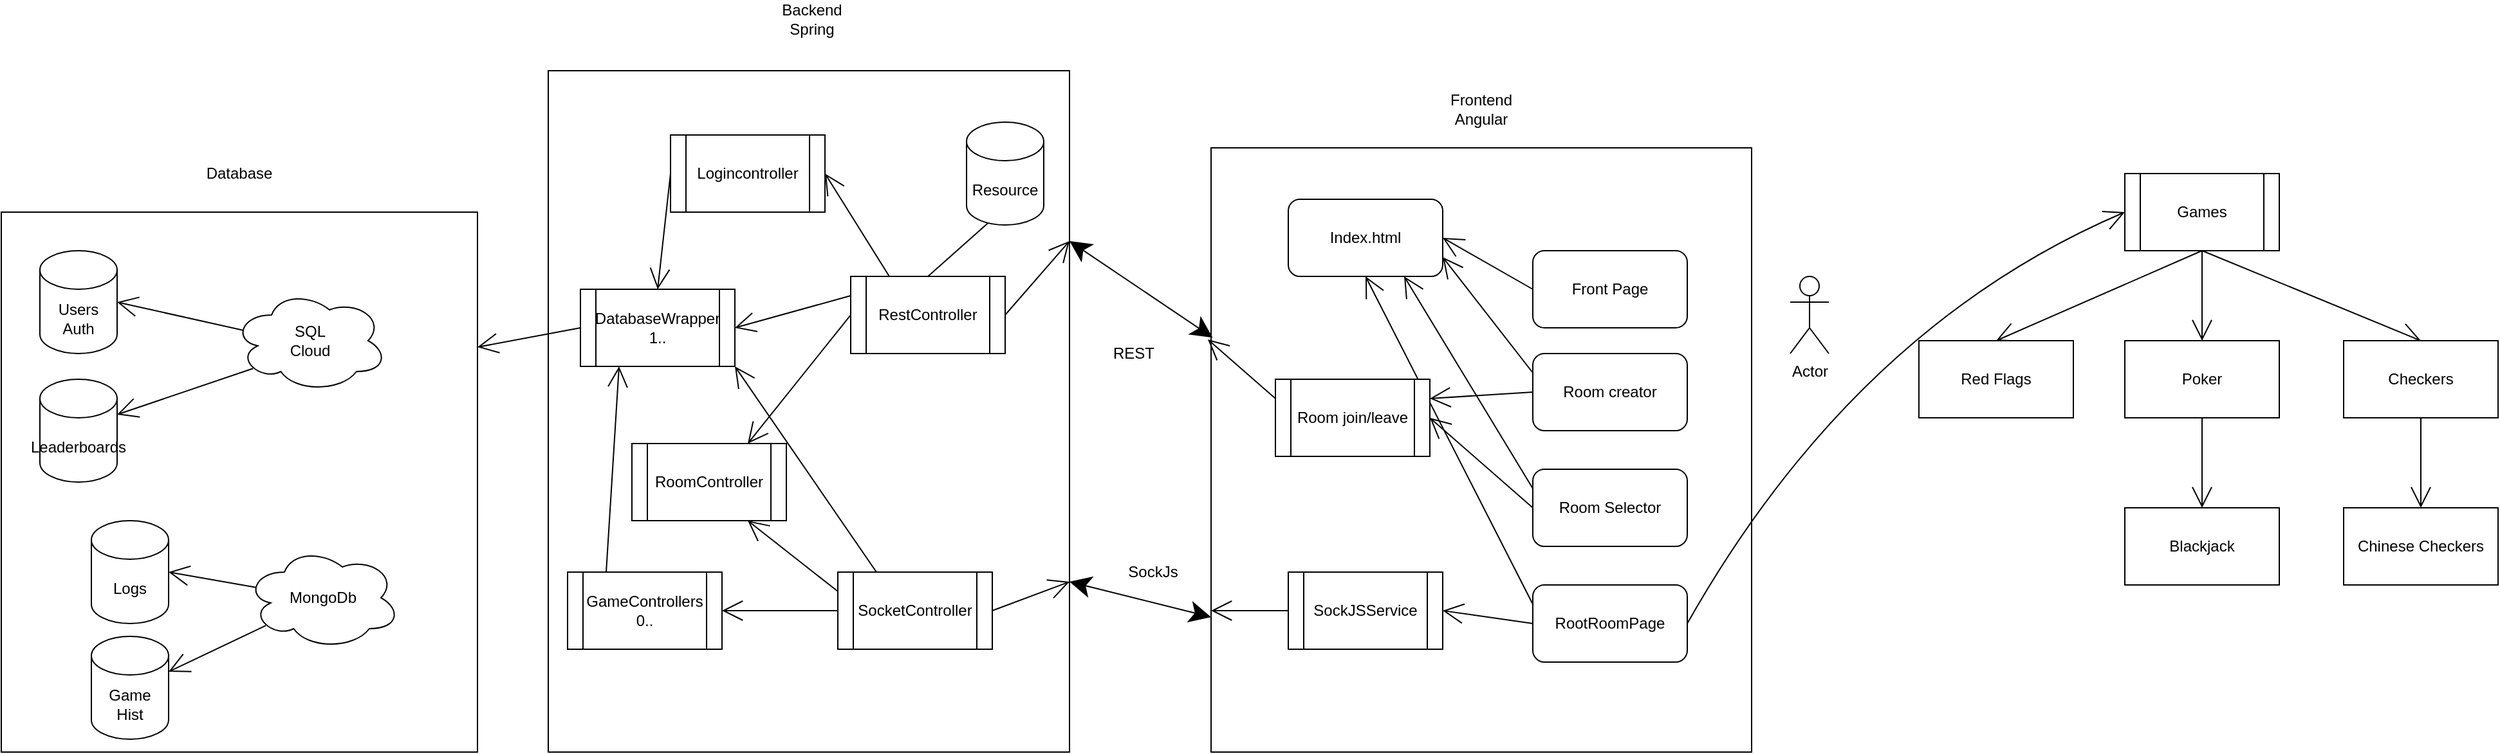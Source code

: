<mxfile version="15.3.5" type="device"><diagram id="IgNcjnocI0Mp1gjAN_4C" name="Page-1"><mxGraphModel dx="1222" dy="1215" grid="1" gridSize="10" guides="1" tooltips="1" connect="1" arrows="1" fold="1" page="1" pageScale="1" pageWidth="850" pageHeight="1100" math="0" shadow="0"><root><mxCell id="0"/><mxCell id="1" parent="0"/><mxCell id="oCbgjtnzrj2aXZR3rnXl-2" value="" style="rounded=0;whiteSpace=wrap;html=1;hachureGap=4;pointerEvents=0;" parent="1" vertex="1"><mxGeometry x="610" y="320" width="405" height="530" as="geometry"/></mxCell><mxCell id="oCbgjtnzrj2aXZR3rnXl-3" value="Backend&lt;br&gt;Spring" style="text;html=1;strokeColor=none;fillColor=none;align=center;verticalAlign=middle;whiteSpace=wrap;rounded=0;hachureGap=4;pointerEvents=0;" parent="1" vertex="1"><mxGeometry x="795" y="270" width="40" height="20" as="geometry"/></mxCell><mxCell id="oCbgjtnzrj2aXZR3rnXl-4" value="" style="rounded=0;whiteSpace=wrap;html=1;hachureGap=4;pointerEvents=0;" parent="1" vertex="1"><mxGeometry x="1125" y="380" width="420" height="470" as="geometry"/></mxCell><mxCell id="oCbgjtnzrj2aXZR3rnXl-5" value="Frontend&lt;br&gt;Angular" style="text;html=1;strokeColor=none;fillColor=none;align=center;verticalAlign=middle;whiteSpace=wrap;rounded=0;hachureGap=4;pointerEvents=0;" parent="1" vertex="1"><mxGeometry x="1315" y="340" width="40" height="20" as="geometry"/></mxCell><mxCell id="oCbgjtnzrj2aXZR3rnXl-8" value="" style="endArrow=classic;startArrow=classic;html=1;startSize=14;endSize=14;sourcePerimeterSpacing=8;targetPerimeterSpacing=8;entryX=0.003;entryY=0.314;entryDx=0;entryDy=0;exitX=1;exitY=0.25;exitDx=0;exitDy=0;entryPerimeter=0;" parent="1" source="oCbgjtnzrj2aXZR3rnXl-2" target="oCbgjtnzrj2aXZR3rnXl-4" edge="1"><mxGeometry width="50" height="50" relative="1" as="geometry"><mxPoint x="1065" y="570" as="sourcePoint"/><mxPoint x="1115" y="520" as="targetPoint"/></mxGeometry></mxCell><mxCell id="oCbgjtnzrj2aXZR3rnXl-9" value="REST" style="text;html=1;strokeColor=none;fillColor=none;align=center;verticalAlign=middle;whiteSpace=wrap;rounded=0;hachureGap=4;pointerEvents=0;" parent="1" vertex="1"><mxGeometry x="1045" y="530" width="40" height="20" as="geometry"/></mxCell><mxCell id="oCbgjtnzrj2aXZR3rnXl-10" value="" style="endArrow=classic;startArrow=classic;html=1;startSize=14;endSize=14;sourcePerimeterSpacing=8;targetPerimeterSpacing=8;exitX=1;exitY=0.75;exitDx=0;exitDy=0;" parent="1" source="oCbgjtnzrj2aXZR3rnXl-2" edge="1"><mxGeometry width="50" height="50" relative="1" as="geometry"><mxPoint x="1035" y="710" as="sourcePoint"/><mxPoint x="1125" y="745" as="targetPoint"/></mxGeometry></mxCell><mxCell id="oCbgjtnzrj2aXZR3rnXl-11" value="SockJs" style="text;html=1;strokeColor=none;fillColor=none;align=center;verticalAlign=middle;whiteSpace=wrap;rounded=0;hachureGap=4;pointerEvents=0;" parent="1" vertex="1"><mxGeometry x="1060" y="700" width="40" height="20" as="geometry"/></mxCell><mxCell id="oCbgjtnzrj2aXZR3rnXl-16" style="edgeStyle=none;curved=1;rounded=0;orthogonalLoop=1;jettySize=auto;html=1;exitX=0.5;exitY=1;exitDx=0;exitDy=0;entryX=0.5;entryY=0;entryDx=0;entryDy=0;endArrow=open;startSize=14;endSize=14;sourcePerimeterSpacing=8;targetPerimeterSpacing=8;" parent="1" source="oCbgjtnzrj2aXZR3rnXl-14" target="oCbgjtnzrj2aXZR3rnXl-15" edge="1"><mxGeometry relative="1" as="geometry"/></mxCell><mxCell id="oCbgjtnzrj2aXZR3rnXl-18" style="edgeStyle=none;curved=1;rounded=0;orthogonalLoop=1;jettySize=auto;html=1;exitX=0.5;exitY=1;exitDx=0;exitDy=0;entryX=0.5;entryY=0;entryDx=0;entryDy=0;endArrow=open;startSize=14;endSize=14;sourcePerimeterSpacing=8;targetPerimeterSpacing=8;" parent="1" source="oCbgjtnzrj2aXZR3rnXl-14" target="oCbgjtnzrj2aXZR3rnXl-17" edge="1"><mxGeometry relative="1" as="geometry"/></mxCell><mxCell id="oCbgjtnzrj2aXZR3rnXl-22" style="edgeStyle=none;curved=1;rounded=0;orthogonalLoop=1;jettySize=auto;html=1;exitX=0.5;exitY=1;exitDx=0;exitDy=0;entryX=0.5;entryY=0;entryDx=0;entryDy=0;endArrow=open;startSize=14;endSize=14;sourcePerimeterSpacing=8;targetPerimeterSpacing=8;" parent="1" source="oCbgjtnzrj2aXZR3rnXl-14" target="oCbgjtnzrj2aXZR3rnXl-21" edge="1"><mxGeometry relative="1" as="geometry"/></mxCell><mxCell id="oCbgjtnzrj2aXZR3rnXl-14" value="Games" style="shape=process;whiteSpace=wrap;html=1;backgroundOutline=1;hachureGap=4;pointerEvents=0;" parent="1" vertex="1"><mxGeometry x="1835" y="400" width="120" height="60" as="geometry"/></mxCell><mxCell id="oCbgjtnzrj2aXZR3rnXl-15" value="Red Flags" style="rounded=0;whiteSpace=wrap;html=1;hachureGap=4;pointerEvents=0;" parent="1" vertex="1"><mxGeometry x="1675" y="530" width="120" height="60" as="geometry"/></mxCell><mxCell id="oCbgjtnzrj2aXZR3rnXl-20" style="edgeStyle=none;curved=1;rounded=0;orthogonalLoop=1;jettySize=auto;html=1;exitX=0.5;exitY=1;exitDx=0;exitDy=0;entryX=0.5;entryY=0;entryDx=0;entryDy=0;endArrow=open;startSize=14;endSize=14;sourcePerimeterSpacing=8;targetPerimeterSpacing=8;" parent="1" source="oCbgjtnzrj2aXZR3rnXl-17" target="oCbgjtnzrj2aXZR3rnXl-19" edge="1"><mxGeometry relative="1" as="geometry"/></mxCell><mxCell id="oCbgjtnzrj2aXZR3rnXl-17" value="Poker" style="rounded=0;whiteSpace=wrap;html=1;hachureGap=4;pointerEvents=0;" parent="1" vertex="1"><mxGeometry x="1835" y="530" width="120" height="60" as="geometry"/></mxCell><mxCell id="oCbgjtnzrj2aXZR3rnXl-19" value="Blackjack" style="rounded=0;whiteSpace=wrap;html=1;hachureGap=4;pointerEvents=0;" parent="1" vertex="1"><mxGeometry x="1835" y="660" width="120" height="60" as="geometry"/></mxCell><mxCell id="oCbgjtnzrj2aXZR3rnXl-24" style="edgeStyle=none;curved=1;rounded=0;orthogonalLoop=1;jettySize=auto;html=1;exitX=0.5;exitY=1;exitDx=0;exitDy=0;entryX=0.5;entryY=0;entryDx=0;entryDy=0;endArrow=open;startSize=14;endSize=14;sourcePerimeterSpacing=8;targetPerimeterSpacing=8;" parent="1" source="oCbgjtnzrj2aXZR3rnXl-21" target="oCbgjtnzrj2aXZR3rnXl-23" edge="1"><mxGeometry relative="1" as="geometry"/></mxCell><mxCell id="oCbgjtnzrj2aXZR3rnXl-21" value="Checkers" style="rounded=0;whiteSpace=wrap;html=1;hachureGap=4;pointerEvents=0;" parent="1" vertex="1"><mxGeometry x="2005" y="530" width="120" height="60" as="geometry"/></mxCell><mxCell id="oCbgjtnzrj2aXZR3rnXl-23" value="Chinese Checkers" style="rounded=0;whiteSpace=wrap;html=1;hachureGap=4;pointerEvents=0;" parent="1" vertex="1"><mxGeometry x="2005" y="660" width="120" height="60" as="geometry"/></mxCell><mxCell id="oCbgjtnzrj2aXZR3rnXl-43" style="edgeStyle=none;curved=1;rounded=0;orthogonalLoop=1;jettySize=auto;html=1;exitX=0;exitY=0.5;exitDx=0;exitDy=0;entryX=1;entryY=0.5;entryDx=0;entryDy=0;endArrow=open;startSize=14;endSize=14;sourcePerimeterSpacing=8;targetPerimeterSpacing=8;" parent="1" source="oCbgjtnzrj2aXZR3rnXl-25" target="oCbgjtnzrj2aXZR3rnXl-42" edge="1"><mxGeometry relative="1" as="geometry"/></mxCell><mxCell id="oCbgjtnzrj2aXZR3rnXl-25" value="Front Page" style="rounded=1;whiteSpace=wrap;html=1;hachureGap=4;pointerEvents=0;" parent="1" vertex="1"><mxGeometry x="1375" y="460" width="120" height="60" as="geometry"/></mxCell><mxCell id="oCbgjtnzrj2aXZR3rnXl-28" style="edgeStyle=none;curved=1;rounded=0;orthogonalLoop=1;jettySize=auto;html=1;exitX=0;exitY=0.5;exitDx=0;exitDy=0;endArrow=open;startSize=14;endSize=14;sourcePerimeterSpacing=8;targetPerimeterSpacing=8;" parent="1" source="oCbgjtnzrj2aXZR3rnXl-26" edge="1"><mxGeometry relative="1" as="geometry"><mxPoint x="1125" y="740" as="targetPoint"/></mxGeometry></mxCell><mxCell id="oCbgjtnzrj2aXZR3rnXl-26" value="SockJSService" style="shape=process;whiteSpace=wrap;html=1;backgroundOutline=1;hachureGap=4;pointerEvents=0;" parent="1" vertex="1"><mxGeometry x="1185" y="710" width="120" height="60" as="geometry"/></mxCell><mxCell id="oCbgjtnzrj2aXZR3rnXl-30" style="edgeStyle=none;curved=1;rounded=0;orthogonalLoop=1;jettySize=auto;html=1;exitX=1;exitY=0.5;exitDx=0;exitDy=0;entryX=1;entryY=0.75;entryDx=0;entryDy=0;endArrow=open;startSize=14;endSize=14;sourcePerimeterSpacing=8;targetPerimeterSpacing=8;" parent="1" source="oCbgjtnzrj2aXZR3rnXl-29" target="oCbgjtnzrj2aXZR3rnXl-2" edge="1"><mxGeometry relative="1" as="geometry"/></mxCell><mxCell id="oCbgjtnzrj2aXZR3rnXl-53" style="edgeStyle=none;curved=1;rounded=0;orthogonalLoop=1;jettySize=auto;html=1;exitX=0;exitY=0.25;exitDx=0;exitDy=0;entryX=0.75;entryY=1;entryDx=0;entryDy=0;endArrow=open;startSize=14;endSize=14;sourcePerimeterSpacing=8;targetPerimeterSpacing=8;" parent="1" source="oCbgjtnzrj2aXZR3rnXl-29" target="oCbgjtnzrj2aXZR3rnXl-49" edge="1"><mxGeometry relative="1" as="geometry"/></mxCell><mxCell id="oCbgjtnzrj2aXZR3rnXl-55" style="edgeStyle=none;curved=1;rounded=0;orthogonalLoop=1;jettySize=auto;html=1;exitX=0;exitY=0.5;exitDx=0;exitDy=0;entryX=1;entryY=0.5;entryDx=0;entryDy=0;endArrow=open;startSize=14;endSize=14;sourcePerimeterSpacing=8;targetPerimeterSpacing=8;" parent="1" source="oCbgjtnzrj2aXZR3rnXl-29" target="oCbgjtnzrj2aXZR3rnXl-54" edge="1"><mxGeometry relative="1" as="geometry"/></mxCell><mxCell id="oCbgjtnzrj2aXZR3rnXl-64" style="edgeStyle=none;curved=1;rounded=0;orthogonalLoop=1;jettySize=auto;html=1;exitX=0.25;exitY=0;exitDx=0;exitDy=0;entryX=1;entryY=1;entryDx=0;entryDy=0;endArrow=open;startSize=14;endSize=14;sourcePerimeterSpacing=8;targetPerimeterSpacing=8;" parent="1" source="oCbgjtnzrj2aXZR3rnXl-29" target="oCbgjtnzrj2aXZR3rnXl-61" edge="1"><mxGeometry relative="1" as="geometry"/></mxCell><mxCell id="oCbgjtnzrj2aXZR3rnXl-29" value="SocketController" style="shape=process;whiteSpace=wrap;html=1;backgroundOutline=1;hachureGap=4;pointerEvents=0;" parent="1" vertex="1"><mxGeometry x="835" y="710" width="120" height="60" as="geometry"/></mxCell><mxCell id="oCbgjtnzrj2aXZR3rnXl-31" value="" style="rounded=0;whiteSpace=wrap;html=1;hachureGap=4;pointerEvents=0;" parent="1" vertex="1"><mxGeometry x="185" y="430" width="370" height="420" as="geometry"/></mxCell><mxCell id="oCbgjtnzrj2aXZR3rnXl-32" value="Database" style="text;html=1;strokeColor=none;fillColor=none;align=center;verticalAlign=middle;whiteSpace=wrap;rounded=0;hachureGap=4;pointerEvents=0;" parent="1" vertex="1"><mxGeometry x="350" y="390" width="40" height="20" as="geometry"/></mxCell><mxCell id="oCbgjtnzrj2aXZR3rnXl-41" style="edgeStyle=none;curved=1;rounded=0;orthogonalLoop=1;jettySize=auto;html=1;exitX=0;exitY=0.5;exitDx=0;exitDy=0;entryX=1;entryY=0.25;entryDx=0;entryDy=0;endArrow=open;startSize=14;endSize=14;sourcePerimeterSpacing=8;targetPerimeterSpacing=8;" parent="1" source="oCbgjtnzrj2aXZR3rnXl-33" target="oCbgjtnzrj2aXZR3rnXl-38" edge="1"><mxGeometry relative="1" as="geometry"/></mxCell><mxCell id="oCbgjtnzrj2aXZR3rnXl-44" style="edgeStyle=none;curved=1;rounded=0;orthogonalLoop=1;jettySize=auto;html=1;exitX=0;exitY=0.25;exitDx=0;exitDy=0;entryX=1;entryY=0.75;entryDx=0;entryDy=0;endArrow=open;startSize=14;endSize=14;sourcePerimeterSpacing=8;targetPerimeterSpacing=8;" parent="1" source="oCbgjtnzrj2aXZR3rnXl-33" target="oCbgjtnzrj2aXZR3rnXl-42" edge="1"><mxGeometry relative="1" as="geometry"/></mxCell><mxCell id="oCbgjtnzrj2aXZR3rnXl-33" value="Room creator" style="rounded=1;whiteSpace=wrap;html=1;hachureGap=4;pointerEvents=0;" parent="1" vertex="1"><mxGeometry x="1375" y="540" width="120" height="60" as="geometry"/></mxCell><mxCell id="oCbgjtnzrj2aXZR3rnXl-40" style="edgeStyle=none;curved=1;rounded=0;orthogonalLoop=1;jettySize=auto;html=1;exitX=0;exitY=0.5;exitDx=0;exitDy=0;entryX=1;entryY=0.5;entryDx=0;entryDy=0;endArrow=open;startSize=14;endSize=14;sourcePerimeterSpacing=8;targetPerimeterSpacing=8;" parent="1" source="oCbgjtnzrj2aXZR3rnXl-34" target="oCbgjtnzrj2aXZR3rnXl-38" edge="1"><mxGeometry relative="1" as="geometry"/></mxCell><mxCell id="oCbgjtnzrj2aXZR3rnXl-45" style="edgeStyle=none;curved=1;rounded=0;orthogonalLoop=1;jettySize=auto;html=1;exitX=0;exitY=0.25;exitDx=0;exitDy=0;entryX=0.75;entryY=1;entryDx=0;entryDy=0;endArrow=open;startSize=14;endSize=14;sourcePerimeterSpacing=8;targetPerimeterSpacing=8;" parent="1" source="oCbgjtnzrj2aXZR3rnXl-34" target="oCbgjtnzrj2aXZR3rnXl-42" edge="1"><mxGeometry relative="1" as="geometry"/></mxCell><mxCell id="oCbgjtnzrj2aXZR3rnXl-34" value="Room Selector" style="rounded=1;whiteSpace=wrap;html=1;hachureGap=4;pointerEvents=0;" parent="1" vertex="1"><mxGeometry x="1375" y="630" width="120" height="60" as="geometry"/></mxCell><mxCell id="oCbgjtnzrj2aXZR3rnXl-36" style="edgeStyle=none;curved=1;rounded=0;orthogonalLoop=1;jettySize=auto;html=1;exitX=1;exitY=0.5;exitDx=0;exitDy=0;endArrow=open;startSize=14;endSize=14;sourcePerimeterSpacing=8;targetPerimeterSpacing=8;entryX=0;entryY=0.5;entryDx=0;entryDy=0;" parent="1" source="oCbgjtnzrj2aXZR3rnXl-35" target="oCbgjtnzrj2aXZR3rnXl-14" edge="1"><mxGeometry relative="1" as="geometry"><mxPoint x="1665" y="450" as="targetPoint"/><Array as="points"><mxPoint x="1625" y="520"/></Array></mxGeometry></mxCell><mxCell id="oCbgjtnzrj2aXZR3rnXl-46" style="edgeStyle=none;curved=1;rounded=0;orthogonalLoop=1;jettySize=auto;html=1;exitX=0;exitY=0.25;exitDx=0;exitDy=0;entryX=0.5;entryY=1;entryDx=0;entryDy=0;endArrow=open;startSize=14;endSize=14;sourcePerimeterSpacing=8;targetPerimeterSpacing=8;" parent="1" source="oCbgjtnzrj2aXZR3rnXl-35" target="oCbgjtnzrj2aXZR3rnXl-42" edge="1"><mxGeometry relative="1" as="geometry"/></mxCell><mxCell id="oCbgjtnzrj2aXZR3rnXl-48" style="edgeStyle=none;curved=1;rounded=0;orthogonalLoop=1;jettySize=auto;html=1;exitX=0;exitY=0.5;exitDx=0;exitDy=0;entryX=1;entryY=0.5;entryDx=0;entryDy=0;endArrow=open;startSize=14;endSize=14;sourcePerimeterSpacing=8;targetPerimeterSpacing=8;" parent="1" source="oCbgjtnzrj2aXZR3rnXl-35" target="oCbgjtnzrj2aXZR3rnXl-26" edge="1"><mxGeometry relative="1" as="geometry"/></mxCell><mxCell id="oCbgjtnzrj2aXZR3rnXl-35" value="RootRoomPage" style="rounded=1;whiteSpace=wrap;html=1;hachureGap=4;pointerEvents=0;" parent="1" vertex="1"><mxGeometry x="1375" y="720" width="120" height="60" as="geometry"/></mxCell><mxCell id="oCbgjtnzrj2aXZR3rnXl-47" style="edgeStyle=none;curved=1;rounded=0;orthogonalLoop=1;jettySize=auto;html=1;exitX=0;exitY=0.25;exitDx=0;exitDy=0;entryX=-0.006;entryY=0.317;entryDx=0;entryDy=0;entryPerimeter=0;endArrow=open;startSize=14;endSize=14;sourcePerimeterSpacing=8;targetPerimeterSpacing=8;" parent="1" source="oCbgjtnzrj2aXZR3rnXl-38" target="oCbgjtnzrj2aXZR3rnXl-4" edge="1"><mxGeometry relative="1" as="geometry"/></mxCell><mxCell id="oCbgjtnzrj2aXZR3rnXl-38" value="Room join/leave" style="shape=process;whiteSpace=wrap;html=1;backgroundOutline=1;hachureGap=4;pointerEvents=0;" parent="1" vertex="1"><mxGeometry x="1175" y="560" width="120" height="60" as="geometry"/></mxCell><mxCell id="oCbgjtnzrj2aXZR3rnXl-42" value="Index.html" style="rounded=1;whiteSpace=wrap;html=1;hachureGap=4;pointerEvents=0;" parent="1" vertex="1"><mxGeometry x="1185" y="420" width="120" height="60" as="geometry"/></mxCell><mxCell id="oCbgjtnzrj2aXZR3rnXl-49" value="RoomController" style="shape=process;whiteSpace=wrap;html=1;backgroundOutline=1;hachureGap=4;pointerEvents=0;" parent="1" vertex="1"><mxGeometry x="675" y="610" width="120" height="60" as="geometry"/></mxCell><mxCell id="oCbgjtnzrj2aXZR3rnXl-52" style="edgeStyle=none;curved=1;rounded=0;orthogonalLoop=1;jettySize=auto;html=1;exitX=0;exitY=0.5;exitDx=0;exitDy=0;entryX=0.75;entryY=0;entryDx=0;entryDy=0;endArrow=open;startSize=14;endSize=14;sourcePerimeterSpacing=8;targetPerimeterSpacing=8;" parent="1" source="oCbgjtnzrj2aXZR3rnXl-51" target="oCbgjtnzrj2aXZR3rnXl-49" edge="1"><mxGeometry relative="1" as="geometry"/></mxCell><mxCell id="oCbgjtnzrj2aXZR3rnXl-56" style="edgeStyle=none;curved=1;rounded=0;orthogonalLoop=1;jettySize=auto;html=1;exitX=1;exitY=0.5;exitDx=0;exitDy=0;entryX=1;entryY=0.25;entryDx=0;entryDy=0;endArrow=open;startSize=14;endSize=14;sourcePerimeterSpacing=8;targetPerimeterSpacing=8;" parent="1" source="oCbgjtnzrj2aXZR3rnXl-51" target="oCbgjtnzrj2aXZR3rnXl-2" edge="1"><mxGeometry relative="1" as="geometry"/></mxCell><mxCell id="oCbgjtnzrj2aXZR3rnXl-63" style="edgeStyle=none;curved=1;rounded=0;orthogonalLoop=1;jettySize=auto;html=1;exitX=0;exitY=0.25;exitDx=0;exitDy=0;entryX=1;entryY=0.5;entryDx=0;entryDy=0;endArrow=open;startSize=14;endSize=14;sourcePerimeterSpacing=8;targetPerimeterSpacing=8;" parent="1" source="oCbgjtnzrj2aXZR3rnXl-51" target="oCbgjtnzrj2aXZR3rnXl-61" edge="1"><mxGeometry relative="1" as="geometry"/></mxCell><mxCell id="oCbgjtnzrj2aXZR3rnXl-67" style="edgeStyle=none;curved=1;rounded=0;orthogonalLoop=1;jettySize=auto;html=1;exitX=0.5;exitY=0;exitDx=0;exitDy=0;entryX=1;entryY=0.5;entryDx=0;entryDy=0;entryPerimeter=0;endArrow=open;startSize=14;endSize=14;sourcePerimeterSpacing=8;targetPerimeterSpacing=8;" parent="1" source="oCbgjtnzrj2aXZR3rnXl-51" target="oCbgjtnzrj2aXZR3rnXl-60" edge="1"><mxGeometry relative="1" as="geometry"/></mxCell><mxCell id="oCbgjtnzrj2aXZR3rnXl-71" style="edgeStyle=none;curved=1;rounded=0;orthogonalLoop=1;jettySize=auto;html=1;exitX=0.25;exitY=0;exitDx=0;exitDy=0;entryX=1;entryY=0.5;entryDx=0;entryDy=0;endArrow=open;startSize=14;endSize=14;sourcePerimeterSpacing=8;targetPerimeterSpacing=8;" parent="1" source="oCbgjtnzrj2aXZR3rnXl-51" target="oCbgjtnzrj2aXZR3rnXl-69" edge="1"><mxGeometry relative="1" as="geometry"/></mxCell><mxCell id="oCbgjtnzrj2aXZR3rnXl-51" value="RestController" style="shape=process;whiteSpace=wrap;html=1;backgroundOutline=1;hachureGap=4;pointerEvents=0;" parent="1" vertex="1"><mxGeometry x="845" y="480" width="120" height="60" as="geometry"/></mxCell><mxCell id="oCbgjtnzrj2aXZR3rnXl-74" style="edgeStyle=none;curved=1;rounded=0;orthogonalLoop=1;jettySize=auto;html=1;exitX=0.25;exitY=0;exitDx=0;exitDy=0;entryX=0.25;entryY=1;entryDx=0;entryDy=0;endArrow=open;startSize=14;endSize=14;sourcePerimeterSpacing=8;targetPerimeterSpacing=8;" parent="1" source="oCbgjtnzrj2aXZR3rnXl-54" target="oCbgjtnzrj2aXZR3rnXl-61" edge="1"><mxGeometry relative="1" as="geometry"/></mxCell><mxCell id="oCbgjtnzrj2aXZR3rnXl-54" value="GameControllers&lt;br&gt;0.." style="shape=process;whiteSpace=wrap;html=1;backgroundOutline=1;hachureGap=4;pointerEvents=0;" parent="1" vertex="1"><mxGeometry x="625" y="710" width="120" height="60" as="geometry"/></mxCell><mxCell id="oCbgjtnzrj2aXZR3rnXl-60" value="Resource" style="shape=cylinder3;whiteSpace=wrap;html=1;boundedLbl=1;backgroundOutline=1;size=15;hachureGap=4;pointerEvents=0;" parent="1" vertex="1"><mxGeometry x="935" y="360" width="60" height="80" as="geometry"/></mxCell><mxCell id="oCbgjtnzrj2aXZR3rnXl-62" style="edgeStyle=none;curved=1;rounded=0;orthogonalLoop=1;jettySize=auto;html=1;exitX=0;exitY=0.5;exitDx=0;exitDy=0;entryX=1;entryY=0.25;entryDx=0;entryDy=0;endArrow=open;startSize=14;endSize=14;sourcePerimeterSpacing=8;targetPerimeterSpacing=8;" parent="1" source="oCbgjtnzrj2aXZR3rnXl-61" target="oCbgjtnzrj2aXZR3rnXl-31" edge="1"><mxGeometry relative="1" as="geometry"/></mxCell><mxCell id="oCbgjtnzrj2aXZR3rnXl-61" value="DatabaseWrapper&lt;br&gt;1.." style="shape=process;whiteSpace=wrap;html=1;backgroundOutline=1;hachureGap=4;pointerEvents=0;" parent="1" vertex="1"><mxGeometry x="635" y="490" width="120" height="60" as="geometry"/></mxCell><mxCell id="oCbgjtnzrj2aXZR3rnXl-65" value="Users&lt;br&gt;Auth" style="shape=cylinder3;whiteSpace=wrap;html=1;boundedLbl=1;backgroundOutline=1;size=15;hachureGap=4;pointerEvents=0;" parent="1" vertex="1"><mxGeometry x="215" y="460" width="60" height="80" as="geometry"/></mxCell><mxCell id="oCbgjtnzrj2aXZR3rnXl-68" value="Logs" style="shape=cylinder3;whiteSpace=wrap;html=1;boundedLbl=1;backgroundOutline=1;size=15;hachureGap=4;pointerEvents=0;" parent="1" vertex="1"><mxGeometry x="255" y="670" width="60" height="80" as="geometry"/></mxCell><mxCell id="oCbgjtnzrj2aXZR3rnXl-72" style="edgeStyle=none;curved=1;rounded=0;orthogonalLoop=1;jettySize=auto;html=1;exitX=0;exitY=0.5;exitDx=0;exitDy=0;entryX=0.5;entryY=0;entryDx=0;entryDy=0;endArrow=open;startSize=14;endSize=14;sourcePerimeterSpacing=8;targetPerimeterSpacing=8;" parent="1" source="oCbgjtnzrj2aXZR3rnXl-69" target="oCbgjtnzrj2aXZR3rnXl-61" edge="1"><mxGeometry relative="1" as="geometry"/></mxCell><mxCell id="oCbgjtnzrj2aXZR3rnXl-69" value="Logincontroller" style="shape=process;whiteSpace=wrap;html=1;backgroundOutline=1;hachureGap=4;pointerEvents=0;" parent="1" vertex="1"><mxGeometry x="705" y="370" width="120" height="60" as="geometry"/></mxCell><mxCell id="oCbgjtnzrj2aXZR3rnXl-73" value="Game&lt;br&gt;Hist" style="shape=cylinder3;whiteSpace=wrap;html=1;boundedLbl=1;backgroundOutline=1;size=15;hachureGap=4;pointerEvents=0;" parent="1" vertex="1"><mxGeometry x="255" y="760" width="60" height="80" as="geometry"/></mxCell><mxCell id="oCbgjtnzrj2aXZR3rnXl-78" style="edgeStyle=none;curved=1;rounded=0;orthogonalLoop=1;jettySize=auto;html=1;exitX=0.07;exitY=0.4;exitDx=0;exitDy=0;exitPerimeter=0;entryX=1;entryY=0.5;entryDx=0;entryDy=0;entryPerimeter=0;endArrow=open;startSize=14;endSize=14;sourcePerimeterSpacing=8;targetPerimeterSpacing=8;" parent="1" source="oCbgjtnzrj2aXZR3rnXl-76" target="oCbgjtnzrj2aXZR3rnXl-65" edge="1"><mxGeometry relative="1" as="geometry"/></mxCell><mxCell id="oCbgjtnzrj2aXZR3rnXl-82" style="edgeStyle=none;curved=1;rounded=0;orthogonalLoop=1;jettySize=auto;html=1;exitX=0.13;exitY=0.77;exitDx=0;exitDy=0;exitPerimeter=0;entryX=1;entryY=0;entryDx=0;entryDy=27.5;entryPerimeter=0;endArrow=open;startSize=14;endSize=14;sourcePerimeterSpacing=8;targetPerimeterSpacing=8;" parent="1" source="oCbgjtnzrj2aXZR3rnXl-76" target="oCbgjtnzrj2aXZR3rnXl-81" edge="1"><mxGeometry relative="1" as="geometry"/></mxCell><mxCell id="oCbgjtnzrj2aXZR3rnXl-76" value="SQL&lt;br&gt;Cloud" style="ellipse;shape=cloud;whiteSpace=wrap;html=1;hachureGap=4;pointerEvents=0;" parent="1" vertex="1"><mxGeometry x="365" y="490" width="120" height="80" as="geometry"/></mxCell><mxCell id="oCbgjtnzrj2aXZR3rnXl-79" style="edgeStyle=none;curved=1;rounded=0;orthogonalLoop=1;jettySize=auto;html=1;exitX=0.07;exitY=0.4;exitDx=0;exitDy=0;exitPerimeter=0;entryX=1;entryY=0.5;entryDx=0;entryDy=0;entryPerimeter=0;endArrow=open;startSize=14;endSize=14;sourcePerimeterSpacing=8;targetPerimeterSpacing=8;" parent="1" source="oCbgjtnzrj2aXZR3rnXl-77" target="oCbgjtnzrj2aXZR3rnXl-68" edge="1"><mxGeometry relative="1" as="geometry"/></mxCell><mxCell id="oCbgjtnzrj2aXZR3rnXl-80" style="edgeStyle=none;curved=1;rounded=0;orthogonalLoop=1;jettySize=auto;html=1;exitX=0.13;exitY=0.77;exitDx=0;exitDy=0;exitPerimeter=0;entryX=1;entryY=0;entryDx=0;entryDy=27.5;entryPerimeter=0;endArrow=open;startSize=14;endSize=14;sourcePerimeterSpacing=8;targetPerimeterSpacing=8;" parent="1" source="oCbgjtnzrj2aXZR3rnXl-77" target="oCbgjtnzrj2aXZR3rnXl-73" edge="1"><mxGeometry relative="1" as="geometry"/></mxCell><mxCell id="oCbgjtnzrj2aXZR3rnXl-77" value="MongoDb" style="ellipse;shape=cloud;whiteSpace=wrap;html=1;hachureGap=4;pointerEvents=0;" parent="1" vertex="1"><mxGeometry x="375" y="690" width="120" height="80" as="geometry"/></mxCell><mxCell id="oCbgjtnzrj2aXZR3rnXl-81" value="Leaderboards" style="shape=cylinder3;whiteSpace=wrap;html=1;boundedLbl=1;backgroundOutline=1;size=15;hachureGap=4;pointerEvents=0;" parent="1" vertex="1"><mxGeometry x="215" y="560" width="60" height="80" as="geometry"/></mxCell><mxCell id="oCbgjtnzrj2aXZR3rnXl-83" value="Actor" style="shape=umlActor;verticalLabelPosition=bottom;verticalAlign=top;html=1;outlineConnect=0;hachureGap=4;pointerEvents=0;" parent="1" vertex="1"><mxGeometry x="1575" y="480" width="30" height="60" as="geometry"/></mxCell></root></mxGraphModel></diagram></mxfile>